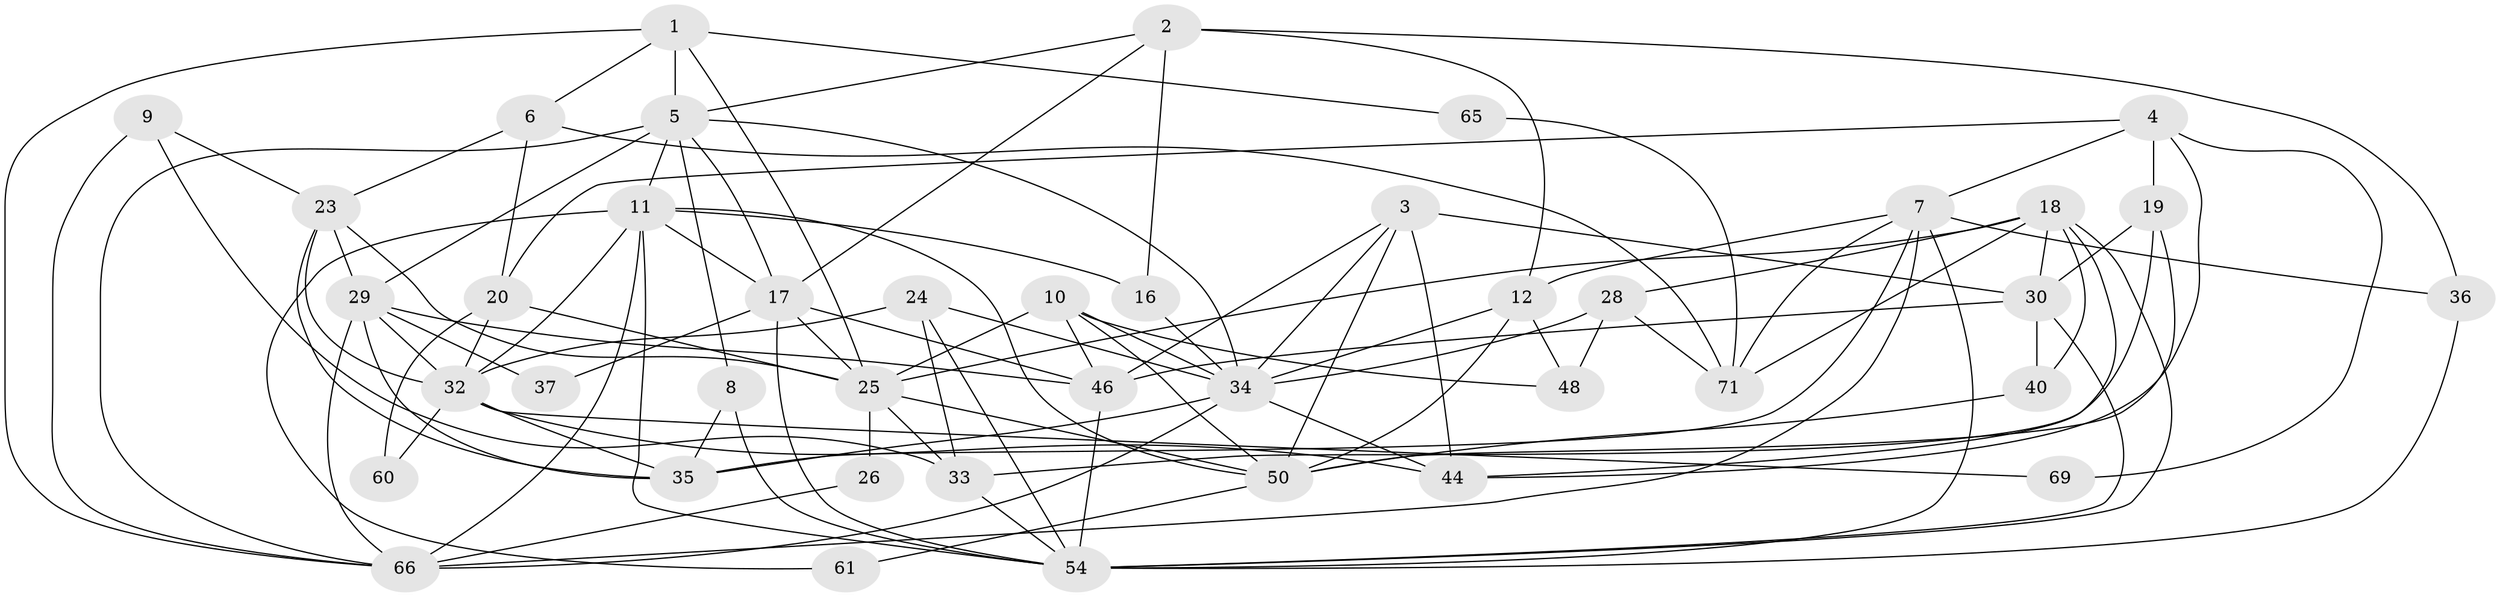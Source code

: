 // original degree distribution, {3: 0.22972972972972974, 4: 0.25675675675675674, 5: 0.16216216216216217, 2: 0.1891891891891892, 7: 0.05405405405405406, 6: 0.08108108108108109, 9: 0.013513513513513514, 8: 0.013513513513513514}
// Generated by graph-tools (version 1.1) at 2025/11/02/27/25 16:11:23]
// undirected, 42 vertices, 109 edges
graph export_dot {
graph [start="1"]
  node [color=gray90,style=filled];
  1 [super="+14"];
  2 [super="+58"];
  3 [super="+57"];
  4 [super="+49"];
  5 [super="+39"];
  6 [super="+41"];
  7 [super="+15"];
  8 [super="+21"];
  9;
  10 [super="+22"];
  11 [super="+68"];
  12 [super="+13"];
  16 [super="+27"];
  17 [super="+51"];
  18 [super="+53"];
  19 [super="+31"];
  20;
  23 [super="+52"];
  24 [super="+74"];
  25 [super="+72"];
  26 [super="+63"];
  28 [super="+43"];
  29 [super="+59"];
  30 [super="+47"];
  32 [super="+45"];
  33 [super="+67"];
  34 [super="+42"];
  35 [super="+38"];
  36 [super="+62"];
  37;
  40 [super="+56"];
  44 [super="+70"];
  46 [super="+64"];
  48;
  50 [super="+73"];
  54 [super="+55"];
  60;
  61;
  65;
  66;
  69;
  71;
  1 -- 66;
  1 -- 65;
  1 -- 5;
  1 -- 6;
  1 -- 25;
  2 -- 12;
  2 -- 16;
  2 -- 17;
  2 -- 36;
  2 -- 5;
  3 -- 30;
  3 -- 34;
  3 -- 50;
  3 -- 44;
  3 -- 46;
  4 -- 20;
  4 -- 69;
  4 -- 19;
  4 -- 7;
  4 -- 44;
  5 -- 29 [weight=2];
  5 -- 8;
  5 -- 34;
  5 -- 66;
  5 -- 11;
  5 -- 17;
  6 -- 20;
  6 -- 23;
  6 -- 71;
  7 -- 66;
  7 -- 54;
  7 -- 36;
  7 -- 35;
  7 -- 71;
  7 -- 12;
  8 -- 54;
  8 -- 35;
  9 -- 66;
  9 -- 33;
  9 -- 23;
  10 -- 48;
  10 -- 46;
  10 -- 25;
  10 -- 34;
  10 -- 50;
  11 -- 54;
  11 -- 32;
  11 -- 16;
  11 -- 66;
  11 -- 17;
  11 -- 50;
  11 -- 61;
  12 -- 34;
  12 -- 48;
  12 -- 50;
  16 -- 34;
  17 -- 54;
  17 -- 37;
  17 -- 25;
  17 -- 46;
  18 -- 54;
  18 -- 25;
  18 -- 40 [weight=2];
  18 -- 44;
  18 -- 28;
  18 -- 71;
  18 -- 30;
  19 -- 30;
  19 -- 33;
  19 -- 50;
  20 -- 25;
  20 -- 60;
  20 -- 32;
  23 -- 29;
  23 -- 32;
  23 -- 35;
  23 -- 25;
  24 -- 32;
  24 -- 33;
  24 -- 54;
  24 -- 34;
  25 -- 33;
  25 -- 50;
  25 -- 26;
  26 -- 66;
  28 -- 48;
  28 -- 34;
  28 -- 71;
  29 -- 66;
  29 -- 46;
  29 -- 32;
  29 -- 35;
  29 -- 37;
  30 -- 46;
  30 -- 54;
  30 -- 40;
  32 -- 35;
  32 -- 69;
  32 -- 60;
  32 -- 44;
  33 -- 54;
  34 -- 44;
  34 -- 35;
  34 -- 66;
  36 -- 54;
  40 -- 50;
  46 -- 54;
  50 -- 61;
  65 -- 71;
}
